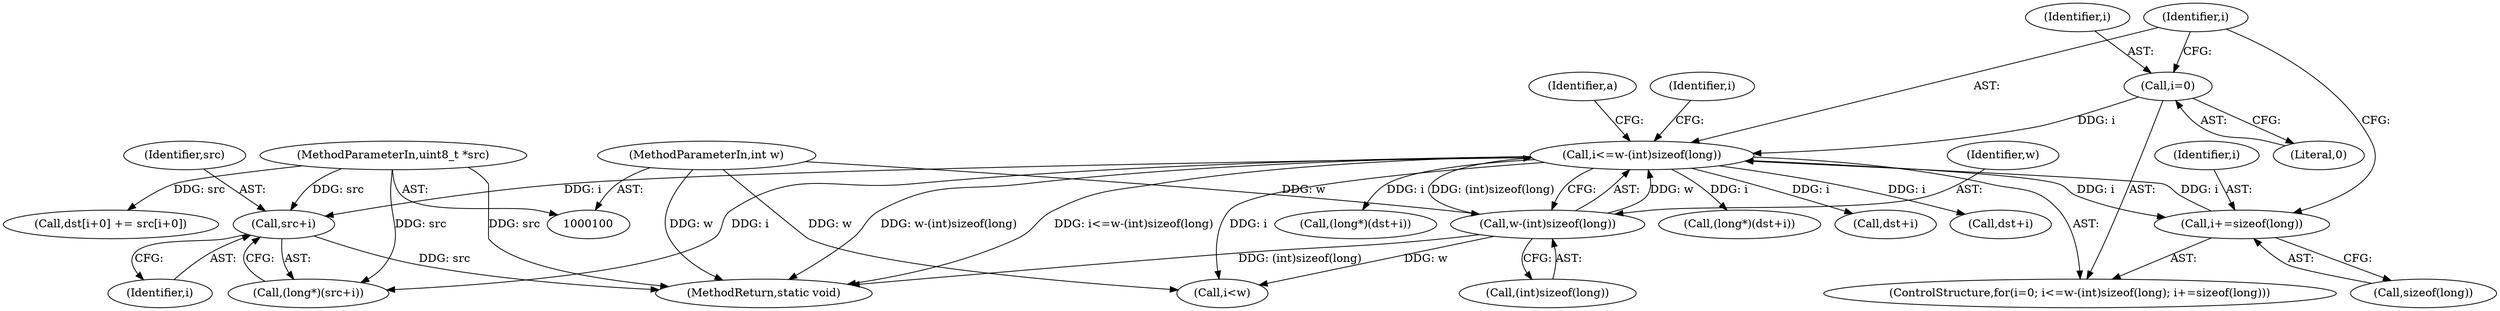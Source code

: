 digraph "0_FFmpeg_454a11a1c9c686c78aa97954306fb63453299760@pointer" {
"1000129" [label="(Call,src+i)"];
"1000102" [label="(MethodParameterIn,uint8_t *src)"];
"1000110" [label="(Call,i<=w-(int)sizeof(long))"];
"1000107" [label="(Call,i=0)"];
"1000118" [label="(Call,i+=sizeof(long))"];
"1000112" [label="(Call,w-(int)sizeof(long))"];
"1000103" [label="(MethodParameterIn,int w)"];
"1000109" [label="(Literal,0)"];
"1000143" [label="(Call,(long*)(dst+i))"];
"1000162" [label="(Call,i<w)"];
"1000118" [label="(Call,i+=sizeof(long))"];
"1000119" [label="(Identifier,i)"];
"1000136" [label="(Call,(long*)(dst+i))"];
"1000110" [label="(Call,i<=w-(int)sizeof(long))"];
"1000131" [label="(Identifier,i)"];
"1000120" [label="(Call,sizeof(long))"];
"1000130" [label="(Identifier,src)"];
"1000102" [label="(MethodParameterIn,uint8_t *src)"];
"1000103" [label="(MethodParameterIn,int w)"];
"1000111" [label="(Identifier,i)"];
"1000112" [label="(Call,w-(int)sizeof(long))"];
"1000107" [label="(Call,i=0)"];
"1000114" [label="(Call,(int)sizeof(long))"];
"1000125" [label="(Identifier,a)"];
"1000167" [label="(Call,dst[i+0] += src[i+0])"];
"1000138" [label="(Call,dst+i)"];
"1000145" [label="(Call,dst+i)"];
"1000113" [label="(Identifier,w)"];
"1000178" [label="(MethodReturn,static void)"];
"1000108" [label="(Identifier,i)"];
"1000106" [label="(ControlStructure,for(i=0; i<=w-(int)sizeof(long); i+=sizeof(long)))"];
"1000127" [label="(Call,(long*)(src+i))"];
"1000129" [label="(Call,src+i)"];
"1000163" [label="(Identifier,i)"];
"1000129" -> "1000127"  [label="AST: "];
"1000129" -> "1000131"  [label="CFG: "];
"1000130" -> "1000129"  [label="AST: "];
"1000131" -> "1000129"  [label="AST: "];
"1000127" -> "1000129"  [label="CFG: "];
"1000129" -> "1000178"  [label="DDG: src"];
"1000102" -> "1000129"  [label="DDG: src"];
"1000110" -> "1000129"  [label="DDG: i"];
"1000102" -> "1000100"  [label="AST: "];
"1000102" -> "1000178"  [label="DDG: src"];
"1000102" -> "1000127"  [label="DDG: src"];
"1000102" -> "1000167"  [label="DDG: src"];
"1000110" -> "1000106"  [label="AST: "];
"1000110" -> "1000112"  [label="CFG: "];
"1000111" -> "1000110"  [label="AST: "];
"1000112" -> "1000110"  [label="AST: "];
"1000125" -> "1000110"  [label="CFG: "];
"1000163" -> "1000110"  [label="CFG: "];
"1000110" -> "1000178"  [label="DDG: w-(int)sizeof(long)"];
"1000110" -> "1000178"  [label="DDG: i<=w-(int)sizeof(long)"];
"1000107" -> "1000110"  [label="DDG: i"];
"1000118" -> "1000110"  [label="DDG: i"];
"1000112" -> "1000110"  [label="DDG: w"];
"1000112" -> "1000110"  [label="DDG: (int)sizeof(long)"];
"1000110" -> "1000118"  [label="DDG: i"];
"1000110" -> "1000127"  [label="DDG: i"];
"1000110" -> "1000136"  [label="DDG: i"];
"1000110" -> "1000138"  [label="DDG: i"];
"1000110" -> "1000143"  [label="DDG: i"];
"1000110" -> "1000145"  [label="DDG: i"];
"1000110" -> "1000162"  [label="DDG: i"];
"1000107" -> "1000106"  [label="AST: "];
"1000107" -> "1000109"  [label="CFG: "];
"1000108" -> "1000107"  [label="AST: "];
"1000109" -> "1000107"  [label="AST: "];
"1000111" -> "1000107"  [label="CFG: "];
"1000118" -> "1000106"  [label="AST: "];
"1000118" -> "1000120"  [label="CFG: "];
"1000119" -> "1000118"  [label="AST: "];
"1000120" -> "1000118"  [label="AST: "];
"1000111" -> "1000118"  [label="CFG: "];
"1000112" -> "1000114"  [label="CFG: "];
"1000113" -> "1000112"  [label="AST: "];
"1000114" -> "1000112"  [label="AST: "];
"1000112" -> "1000178"  [label="DDG: (int)sizeof(long)"];
"1000103" -> "1000112"  [label="DDG: w"];
"1000112" -> "1000162"  [label="DDG: w"];
"1000103" -> "1000100"  [label="AST: "];
"1000103" -> "1000178"  [label="DDG: w"];
"1000103" -> "1000162"  [label="DDG: w"];
}
